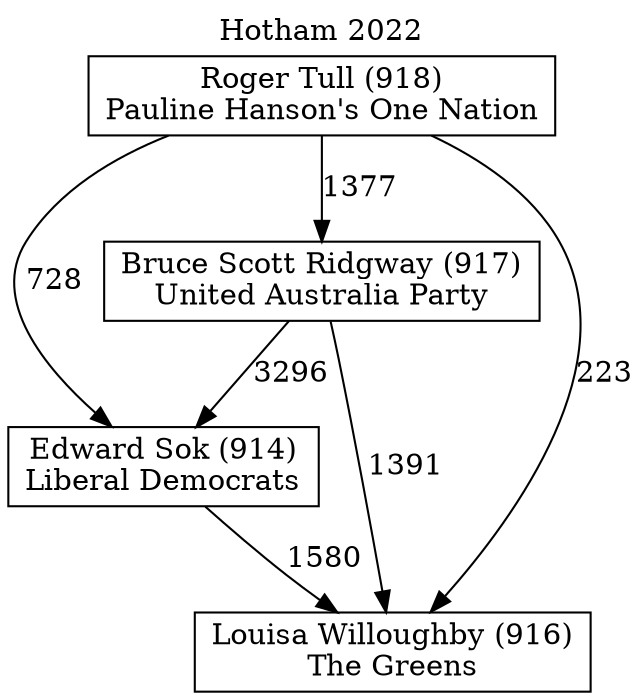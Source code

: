 // House preference flow
digraph "Louisa Willoughby (916)_Hotham_2022" {
	graph [label="Hotham 2022" labelloc=t mclimit=10]
	node [shape=box]
	"Edward Sok (914)" [label="Edward Sok (914)
Liberal Democrats"]
	"Bruce Scott Ridgway (917)" [label="Bruce Scott Ridgway (917)
United Australia Party"]
	"Louisa Willoughby (916)" [label="Louisa Willoughby (916)
The Greens"]
	"Roger Tull (918)" [label="Roger Tull (918)
Pauline Hanson's One Nation"]
	"Edward Sok (914)" -> "Louisa Willoughby (916)" [label=1580]
	"Roger Tull (918)" -> "Edward Sok (914)" [label=728]
	"Roger Tull (918)" -> "Louisa Willoughby (916)" [label=223]
	"Bruce Scott Ridgway (917)" -> "Edward Sok (914)" [label=3296]
	"Bruce Scott Ridgway (917)" -> "Louisa Willoughby (916)" [label=1391]
	"Roger Tull (918)" -> "Bruce Scott Ridgway (917)" [label=1377]
}

